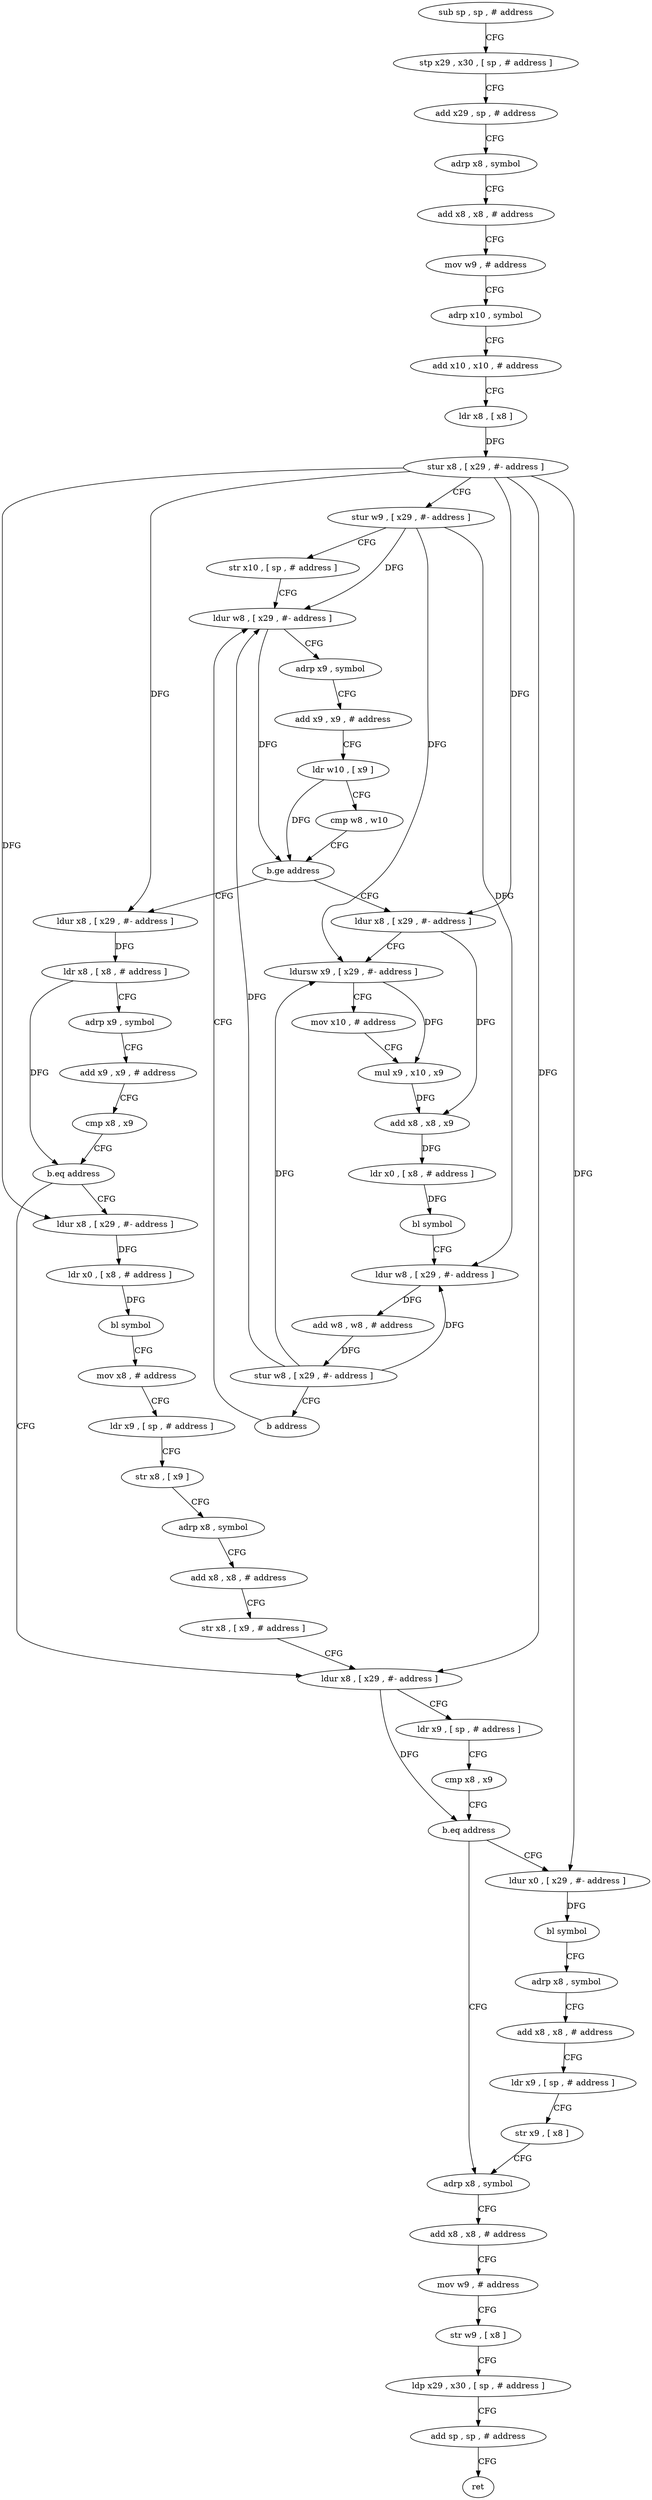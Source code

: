 digraph "func" {
"4218824" [label = "sub sp , sp , # address" ]
"4218828" [label = "stp x29 , x30 , [ sp , # address ]" ]
"4218832" [label = "add x29 , sp , # address" ]
"4218836" [label = "adrp x8 , symbol" ]
"4218840" [label = "add x8 , x8 , # address" ]
"4218844" [label = "mov w9 , # address" ]
"4218848" [label = "adrp x10 , symbol" ]
"4218852" [label = "add x10 , x10 , # address" ]
"4218856" [label = "ldr x8 , [ x8 ]" ]
"4218860" [label = "stur x8 , [ x29 , #- address ]" ]
"4218864" [label = "stur w9 , [ x29 , #- address ]" ]
"4218868" [label = "str x10 , [ sp , # address ]" ]
"4218872" [label = "ldur w8 , [ x29 , #- address ]" ]
"4218940" [label = "ldur x8 , [ x29 , #- address ]" ]
"4218944" [label = "ldr x8 , [ x8 , # address ]" ]
"4218948" [label = "adrp x9 , symbol" ]
"4218952" [label = "add x9 , x9 , # address" ]
"4218956" [label = "cmp x8 , x9" ]
"4218960" [label = "b.eq address" ]
"4219000" [label = "ldur x8 , [ x29 , #- address ]" ]
"4218964" [label = "ldur x8 , [ x29 , #- address ]" ]
"4218896" [label = "ldur x8 , [ x29 , #- address ]" ]
"4218900" [label = "ldursw x9 , [ x29 , #- address ]" ]
"4218904" [label = "mov x10 , # address" ]
"4218908" [label = "mul x9 , x10 , x9" ]
"4218912" [label = "add x8 , x8 , x9" ]
"4218916" [label = "ldr x0 , [ x8 , # address ]" ]
"4218920" [label = "bl symbol" ]
"4218924" [label = "ldur w8 , [ x29 , #- address ]" ]
"4218928" [label = "add w8 , w8 , # address" ]
"4218932" [label = "stur w8 , [ x29 , #- address ]" ]
"4218936" [label = "b address" ]
"4219004" [label = "ldr x9 , [ sp , # address ]" ]
"4219008" [label = "cmp x8 , x9" ]
"4219012" [label = "b.eq address" ]
"4219040" [label = "adrp x8 , symbol" ]
"4219016" [label = "ldur x0 , [ x29 , #- address ]" ]
"4218968" [label = "ldr x0 , [ x8 , # address ]" ]
"4218972" [label = "bl symbol" ]
"4218976" [label = "mov x8 , # address" ]
"4218980" [label = "ldr x9 , [ sp , # address ]" ]
"4218984" [label = "str x8 , [ x9 ]" ]
"4218988" [label = "adrp x8 , symbol" ]
"4218992" [label = "add x8 , x8 , # address" ]
"4218996" [label = "str x8 , [ x9 , # address ]" ]
"4218876" [label = "adrp x9 , symbol" ]
"4218880" [label = "add x9 , x9 , # address" ]
"4218884" [label = "ldr w10 , [ x9 ]" ]
"4218888" [label = "cmp w8 , w10" ]
"4218892" [label = "b.ge address" ]
"4219044" [label = "add x8 , x8 , # address" ]
"4219048" [label = "mov w9 , # address" ]
"4219052" [label = "str w9 , [ x8 ]" ]
"4219056" [label = "ldp x29 , x30 , [ sp , # address ]" ]
"4219060" [label = "add sp , sp , # address" ]
"4219064" [label = "ret" ]
"4219020" [label = "bl symbol" ]
"4219024" [label = "adrp x8 , symbol" ]
"4219028" [label = "add x8 , x8 , # address" ]
"4219032" [label = "ldr x9 , [ sp , # address ]" ]
"4219036" [label = "str x9 , [ x8 ]" ]
"4218824" -> "4218828" [ label = "CFG" ]
"4218828" -> "4218832" [ label = "CFG" ]
"4218832" -> "4218836" [ label = "CFG" ]
"4218836" -> "4218840" [ label = "CFG" ]
"4218840" -> "4218844" [ label = "CFG" ]
"4218844" -> "4218848" [ label = "CFG" ]
"4218848" -> "4218852" [ label = "CFG" ]
"4218852" -> "4218856" [ label = "CFG" ]
"4218856" -> "4218860" [ label = "DFG" ]
"4218860" -> "4218864" [ label = "CFG" ]
"4218860" -> "4218940" [ label = "DFG" ]
"4218860" -> "4218896" [ label = "DFG" ]
"4218860" -> "4219000" [ label = "DFG" ]
"4218860" -> "4218964" [ label = "DFG" ]
"4218860" -> "4219016" [ label = "DFG" ]
"4218864" -> "4218868" [ label = "CFG" ]
"4218864" -> "4218872" [ label = "DFG" ]
"4218864" -> "4218900" [ label = "DFG" ]
"4218864" -> "4218924" [ label = "DFG" ]
"4218868" -> "4218872" [ label = "CFG" ]
"4218872" -> "4218876" [ label = "CFG" ]
"4218872" -> "4218892" [ label = "DFG" ]
"4218940" -> "4218944" [ label = "DFG" ]
"4218944" -> "4218948" [ label = "CFG" ]
"4218944" -> "4218960" [ label = "DFG" ]
"4218948" -> "4218952" [ label = "CFG" ]
"4218952" -> "4218956" [ label = "CFG" ]
"4218956" -> "4218960" [ label = "CFG" ]
"4218960" -> "4219000" [ label = "CFG" ]
"4218960" -> "4218964" [ label = "CFG" ]
"4219000" -> "4219004" [ label = "CFG" ]
"4219000" -> "4219012" [ label = "DFG" ]
"4218964" -> "4218968" [ label = "DFG" ]
"4218896" -> "4218900" [ label = "CFG" ]
"4218896" -> "4218912" [ label = "DFG" ]
"4218900" -> "4218904" [ label = "CFG" ]
"4218900" -> "4218908" [ label = "DFG" ]
"4218904" -> "4218908" [ label = "CFG" ]
"4218908" -> "4218912" [ label = "DFG" ]
"4218912" -> "4218916" [ label = "DFG" ]
"4218916" -> "4218920" [ label = "DFG" ]
"4218920" -> "4218924" [ label = "CFG" ]
"4218924" -> "4218928" [ label = "DFG" ]
"4218928" -> "4218932" [ label = "DFG" ]
"4218932" -> "4218936" [ label = "CFG" ]
"4218932" -> "4218872" [ label = "DFG" ]
"4218932" -> "4218900" [ label = "DFG" ]
"4218932" -> "4218924" [ label = "DFG" ]
"4218936" -> "4218872" [ label = "CFG" ]
"4219004" -> "4219008" [ label = "CFG" ]
"4219008" -> "4219012" [ label = "CFG" ]
"4219012" -> "4219040" [ label = "CFG" ]
"4219012" -> "4219016" [ label = "CFG" ]
"4219040" -> "4219044" [ label = "CFG" ]
"4219016" -> "4219020" [ label = "DFG" ]
"4218968" -> "4218972" [ label = "DFG" ]
"4218972" -> "4218976" [ label = "CFG" ]
"4218976" -> "4218980" [ label = "CFG" ]
"4218980" -> "4218984" [ label = "CFG" ]
"4218984" -> "4218988" [ label = "CFG" ]
"4218988" -> "4218992" [ label = "CFG" ]
"4218992" -> "4218996" [ label = "CFG" ]
"4218996" -> "4219000" [ label = "CFG" ]
"4218876" -> "4218880" [ label = "CFG" ]
"4218880" -> "4218884" [ label = "CFG" ]
"4218884" -> "4218888" [ label = "CFG" ]
"4218884" -> "4218892" [ label = "DFG" ]
"4218888" -> "4218892" [ label = "CFG" ]
"4218892" -> "4218940" [ label = "CFG" ]
"4218892" -> "4218896" [ label = "CFG" ]
"4219044" -> "4219048" [ label = "CFG" ]
"4219048" -> "4219052" [ label = "CFG" ]
"4219052" -> "4219056" [ label = "CFG" ]
"4219056" -> "4219060" [ label = "CFG" ]
"4219060" -> "4219064" [ label = "CFG" ]
"4219020" -> "4219024" [ label = "CFG" ]
"4219024" -> "4219028" [ label = "CFG" ]
"4219028" -> "4219032" [ label = "CFG" ]
"4219032" -> "4219036" [ label = "CFG" ]
"4219036" -> "4219040" [ label = "CFG" ]
}
